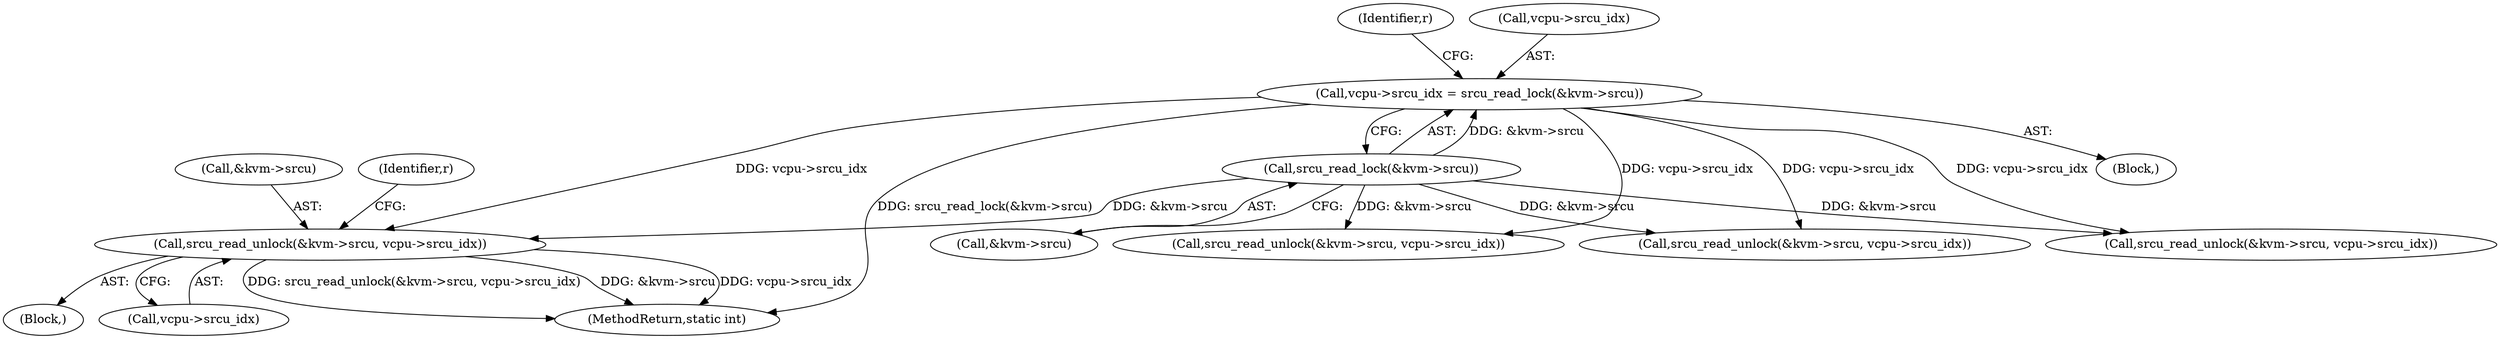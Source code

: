 digraph "0_linux_fda4e2e85589191b123d31cdc21fd33ee70f50fd_2@API" {
"1000126" [label="(Call,srcu_read_unlock(&kvm->srcu, vcpu->srcu_idx))"];
"1000114" [label="(Call,srcu_read_lock(&kvm->srcu))"];
"1000110" [label="(Call,vcpu->srcu_idx = srcu_read_lock(&kvm->srcu))"];
"1000120" [label="(Identifier,r)"];
"1000127" [label="(Call,&kvm->srcu)"];
"1000318" [label="(Call,srcu_read_unlock(&kvm->srcu, vcpu->srcu_idx))"];
"1000115" [label="(Call,&kvm->srcu)"];
"1000111" [label="(Call,vcpu->srcu_idx)"];
"1000131" [label="(Call,vcpu->srcu_idx)"];
"1000102" [label="(Block,)"];
"1000126" [label="(Call,srcu_read_unlock(&kvm->srcu, vcpu->srcu_idx))"];
"1000167" [label="(Call,srcu_read_unlock(&kvm->srcu, vcpu->srcu_idx))"];
"1000135" [label="(Identifier,r)"];
"1000125" [label="(Block,)"];
"1000114" [label="(Call,srcu_read_lock(&kvm->srcu))"];
"1000330" [label="(MethodReturn,static int)"];
"1000299" [label="(Call,srcu_read_unlock(&kvm->srcu, vcpu->srcu_idx))"];
"1000110" [label="(Call,vcpu->srcu_idx = srcu_read_lock(&kvm->srcu))"];
"1000126" -> "1000125"  [label="AST: "];
"1000126" -> "1000131"  [label="CFG: "];
"1000127" -> "1000126"  [label="AST: "];
"1000131" -> "1000126"  [label="AST: "];
"1000135" -> "1000126"  [label="CFG: "];
"1000126" -> "1000330"  [label="DDG: srcu_read_unlock(&kvm->srcu, vcpu->srcu_idx)"];
"1000126" -> "1000330"  [label="DDG: &kvm->srcu"];
"1000126" -> "1000330"  [label="DDG: vcpu->srcu_idx"];
"1000114" -> "1000126"  [label="DDG: &kvm->srcu"];
"1000110" -> "1000126"  [label="DDG: vcpu->srcu_idx"];
"1000114" -> "1000110"  [label="AST: "];
"1000114" -> "1000115"  [label="CFG: "];
"1000115" -> "1000114"  [label="AST: "];
"1000110" -> "1000114"  [label="CFG: "];
"1000114" -> "1000110"  [label="DDG: &kvm->srcu"];
"1000114" -> "1000167"  [label="DDG: &kvm->srcu"];
"1000114" -> "1000299"  [label="DDG: &kvm->srcu"];
"1000114" -> "1000318"  [label="DDG: &kvm->srcu"];
"1000110" -> "1000102"  [label="AST: "];
"1000111" -> "1000110"  [label="AST: "];
"1000120" -> "1000110"  [label="CFG: "];
"1000110" -> "1000330"  [label="DDG: srcu_read_lock(&kvm->srcu)"];
"1000110" -> "1000167"  [label="DDG: vcpu->srcu_idx"];
"1000110" -> "1000299"  [label="DDG: vcpu->srcu_idx"];
"1000110" -> "1000318"  [label="DDG: vcpu->srcu_idx"];
}
